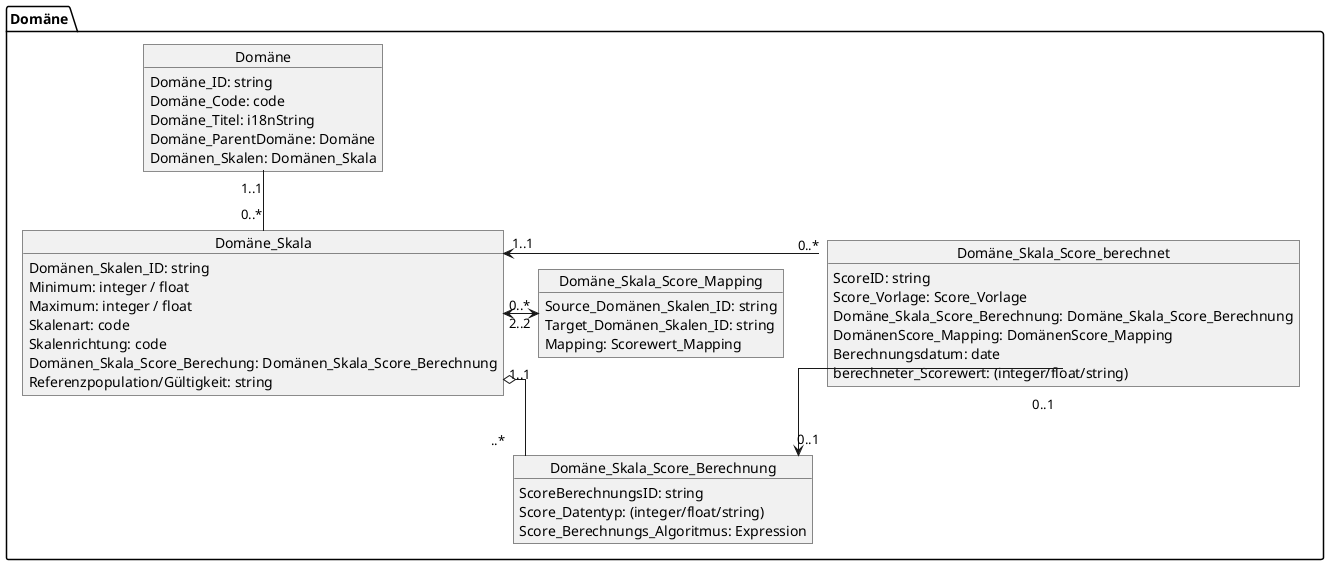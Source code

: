 @startuml MII_PROMs_Domäne
skinparam linetype ortho
'skinparam linetype polyline
package Domäne {
    object Domäne {
        Domäne_ID: string
        Domäne_Code: code
        Domäne_Titel: i18nString
        Domäne_ParentDomäne: Domäne
        Domänen_Skalen: Domänen_Skala
    }
    object Domäne_Skala {
        Domänen_Skalen_ID: string
        Minimum: integer / float
        Maximum: integer / float
        Skalenart: code
        Skalenrichtung: code
        Domänen_Skala_Score_Berechung: Domänen_Skala_Score_Berechnung
        Referenzpopulation/Gültigkeit: string
    }

    object Domäne_Skala_Score_berechnet {
        ScoreID: string
        Score_Vorlage: Score_Vorlage
        Domäne_Skala_Score_Berechnung: Domäne_Skala_Score_Berechnung
        DomänenScore_Mapping: DomänenScore_Mapping
        Berechnungsdatum: date
        berechneter_Scorewert: (integer/float/string)
    } 
    object Domäne_Skala_Score_Berechnung {
        ScoreBerechnungsID: string
        Score_Datentyp: (integer/float/string)
        Score_Berechnungs_Algoritmus: Expression
    }

    object Domäne_Skala_Score_Mapping {
        Source_Domänen_Skalen_ID: string
        Target_Domänen_Skalen_ID: string
        Mapping: Scorewert_Mapping 
    }
Domäne "1..1" -down- "0..*" Domäne_Skala
Domäne_Skala "1..1" <-right- "0..*" Domäne_Skala_Score_berechnet
Domäne_Skala "0..*" <-right-> "2..2" Domäne_Skala_Score_Mapping
Domäne_Skala "1..1" o-right- "..*" Domäne_Skala_Score_Berechnung
Domäne_Skala_Score_berechnet::Domäne_Skala_Score_Berechnung "0..1" --> "0..1"  Domäne_Skala_Score_Berechnung
}


@enduml

